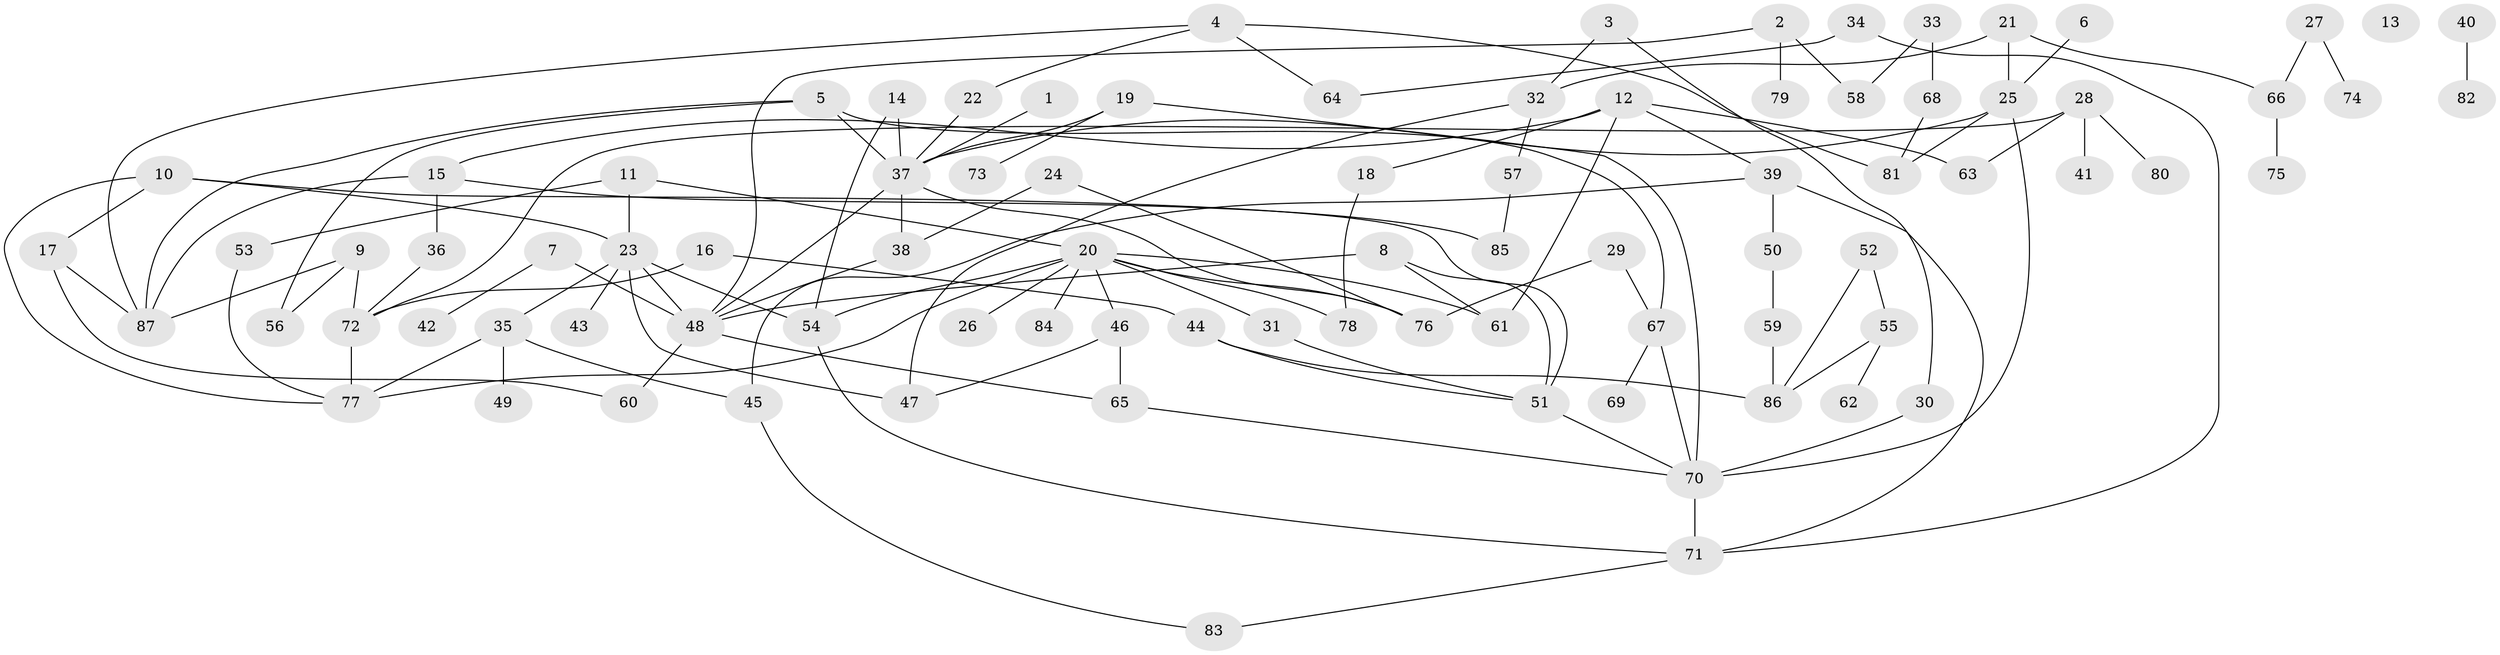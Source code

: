 // Generated by graph-tools (version 1.1) at 2025/25/03/09/25 03:25:14]
// undirected, 87 vertices, 124 edges
graph export_dot {
graph [start="1"]
  node [color=gray90,style=filled];
  1;
  2;
  3;
  4;
  5;
  6;
  7;
  8;
  9;
  10;
  11;
  12;
  13;
  14;
  15;
  16;
  17;
  18;
  19;
  20;
  21;
  22;
  23;
  24;
  25;
  26;
  27;
  28;
  29;
  30;
  31;
  32;
  33;
  34;
  35;
  36;
  37;
  38;
  39;
  40;
  41;
  42;
  43;
  44;
  45;
  46;
  47;
  48;
  49;
  50;
  51;
  52;
  53;
  54;
  55;
  56;
  57;
  58;
  59;
  60;
  61;
  62;
  63;
  64;
  65;
  66;
  67;
  68;
  69;
  70;
  71;
  72;
  73;
  74;
  75;
  76;
  77;
  78;
  79;
  80;
  81;
  82;
  83;
  84;
  85;
  86;
  87;
  1 -- 37;
  2 -- 48;
  2 -- 58;
  2 -- 79;
  3 -- 30;
  3 -- 32;
  4 -- 22;
  4 -- 64;
  4 -- 81;
  4 -- 87;
  5 -- 37;
  5 -- 56;
  5 -- 67;
  5 -- 87;
  6 -- 25;
  7 -- 42;
  7 -- 48;
  8 -- 48;
  8 -- 51;
  8 -- 61;
  9 -- 56;
  9 -- 72;
  9 -- 87;
  10 -- 17;
  10 -- 23;
  10 -- 51;
  10 -- 77;
  11 -- 20;
  11 -- 23;
  11 -- 53;
  12 -- 15;
  12 -- 18;
  12 -- 39;
  12 -- 61;
  12 -- 63;
  14 -- 37;
  14 -- 54;
  15 -- 36;
  15 -- 85;
  15 -- 87;
  16 -- 44;
  16 -- 72;
  17 -- 60;
  17 -- 87;
  18 -- 78;
  19 -- 37;
  19 -- 70;
  19 -- 73;
  20 -- 26;
  20 -- 31;
  20 -- 46;
  20 -- 54;
  20 -- 61;
  20 -- 76;
  20 -- 77;
  20 -- 78;
  20 -- 84;
  21 -- 25;
  21 -- 32;
  21 -- 66;
  22 -- 37;
  23 -- 35;
  23 -- 43;
  23 -- 47;
  23 -- 48;
  23 -- 54;
  24 -- 38;
  24 -- 76;
  25 -- 37;
  25 -- 70;
  25 -- 81;
  27 -- 66;
  27 -- 74;
  28 -- 41;
  28 -- 63;
  28 -- 72;
  28 -- 80;
  29 -- 67;
  29 -- 76;
  30 -- 70;
  31 -- 51;
  32 -- 47;
  32 -- 57;
  33 -- 58;
  33 -- 68;
  34 -- 64;
  34 -- 71;
  35 -- 45;
  35 -- 49;
  35 -- 77;
  36 -- 72;
  37 -- 38;
  37 -- 48;
  37 -- 76;
  38 -- 48;
  39 -- 45;
  39 -- 50;
  39 -- 71;
  40 -- 82;
  44 -- 51;
  44 -- 86;
  45 -- 83;
  46 -- 47;
  46 -- 65;
  48 -- 60;
  48 -- 65;
  50 -- 59;
  51 -- 70;
  52 -- 55;
  52 -- 86;
  53 -- 77;
  54 -- 71;
  55 -- 62;
  55 -- 86;
  57 -- 85;
  59 -- 86;
  65 -- 70;
  66 -- 75;
  67 -- 69;
  67 -- 70;
  68 -- 81;
  70 -- 71;
  71 -- 83;
  72 -- 77;
}
